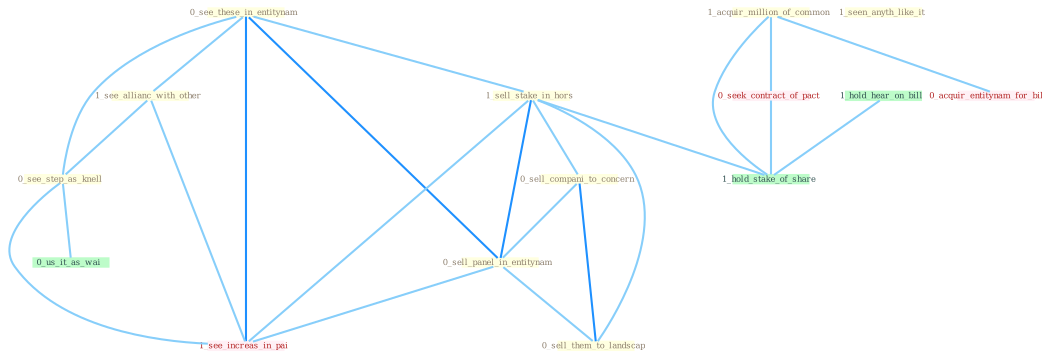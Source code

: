 Graph G{ 
    node
    [shape=polygon,style=filled,width=.5,height=.06,color="#BDFCC9",fixedsize=true,fontsize=4,
    fontcolor="#2f4f4f"];
    {node
    [color="#ffffe0", fontcolor="#8b7d6b"] "0_see_these_in_entitynam " "1_acquir_million_of_common " "1_see_allianc_with_other " "1_sell_stake_in_hors " "0_sell_compani_to_concern " "1_seen_anyth_like_it " "0_sell_panel_in_entitynam " "0_sell_them_to_landscap " "0_see_step_as_knell "}
{node [color="#fff0f5", fontcolor="#b22222"] "0_seek_contract_of_pact " "0_acquir_entitynam_for_billion " "1_see_increas_in_pai "}
edge [color="#B0E2FF"];

	"0_see_these_in_entitynam " -- "1_see_allianc_with_other " [w="1", color="#87cefa" ];
	"0_see_these_in_entitynam " -- "1_sell_stake_in_hors " [w="1", color="#87cefa" ];
	"0_see_these_in_entitynam " -- "0_sell_panel_in_entitynam " [w="2", color="#1e90ff" , len=0.8];
	"0_see_these_in_entitynam " -- "0_see_step_as_knell " [w="1", color="#87cefa" ];
	"0_see_these_in_entitynam " -- "1_see_increas_in_pai " [w="2", color="#1e90ff" , len=0.8];
	"1_acquir_million_of_common " -- "0_seek_contract_of_pact " [w="1", color="#87cefa" ];
	"1_acquir_million_of_common " -- "0_acquir_entitynam_for_billion " [w="1", color="#87cefa" ];
	"1_acquir_million_of_common " -- "1_hold_stake_of_share " [w="1", color="#87cefa" ];
	"1_see_allianc_with_other " -- "0_see_step_as_knell " [w="1", color="#87cefa" ];
	"1_see_allianc_with_other " -- "1_see_increas_in_pai " [w="1", color="#87cefa" ];
	"1_sell_stake_in_hors " -- "0_sell_compani_to_concern " [w="1", color="#87cefa" ];
	"1_sell_stake_in_hors " -- "0_sell_panel_in_entitynam " [w="2", color="#1e90ff" , len=0.8];
	"1_sell_stake_in_hors " -- "0_sell_them_to_landscap " [w="1", color="#87cefa" ];
	"1_sell_stake_in_hors " -- "1_see_increas_in_pai " [w="1", color="#87cefa" ];
	"1_sell_stake_in_hors " -- "1_hold_stake_of_share " [w="1", color="#87cefa" ];
	"0_sell_compani_to_concern " -- "0_sell_panel_in_entitynam " [w="1", color="#87cefa" ];
	"0_sell_compani_to_concern " -- "0_sell_them_to_landscap " [w="2", color="#1e90ff" , len=0.8];
	"0_sell_panel_in_entitynam " -- "0_sell_them_to_landscap " [w="1", color="#87cefa" ];
	"0_sell_panel_in_entitynam " -- "1_see_increas_in_pai " [w="1", color="#87cefa" ];
	"0_see_step_as_knell " -- "0_us_it_as_wai " [w="1", color="#87cefa" ];
	"0_see_step_as_knell " -- "1_see_increas_in_pai " [w="1", color="#87cefa" ];
	"0_seek_contract_of_pact " -- "1_hold_stake_of_share " [w="1", color="#87cefa" ];
	"1_hold_hear_on_bill " -- "1_hold_stake_of_share " [w="1", color="#87cefa" ];
}